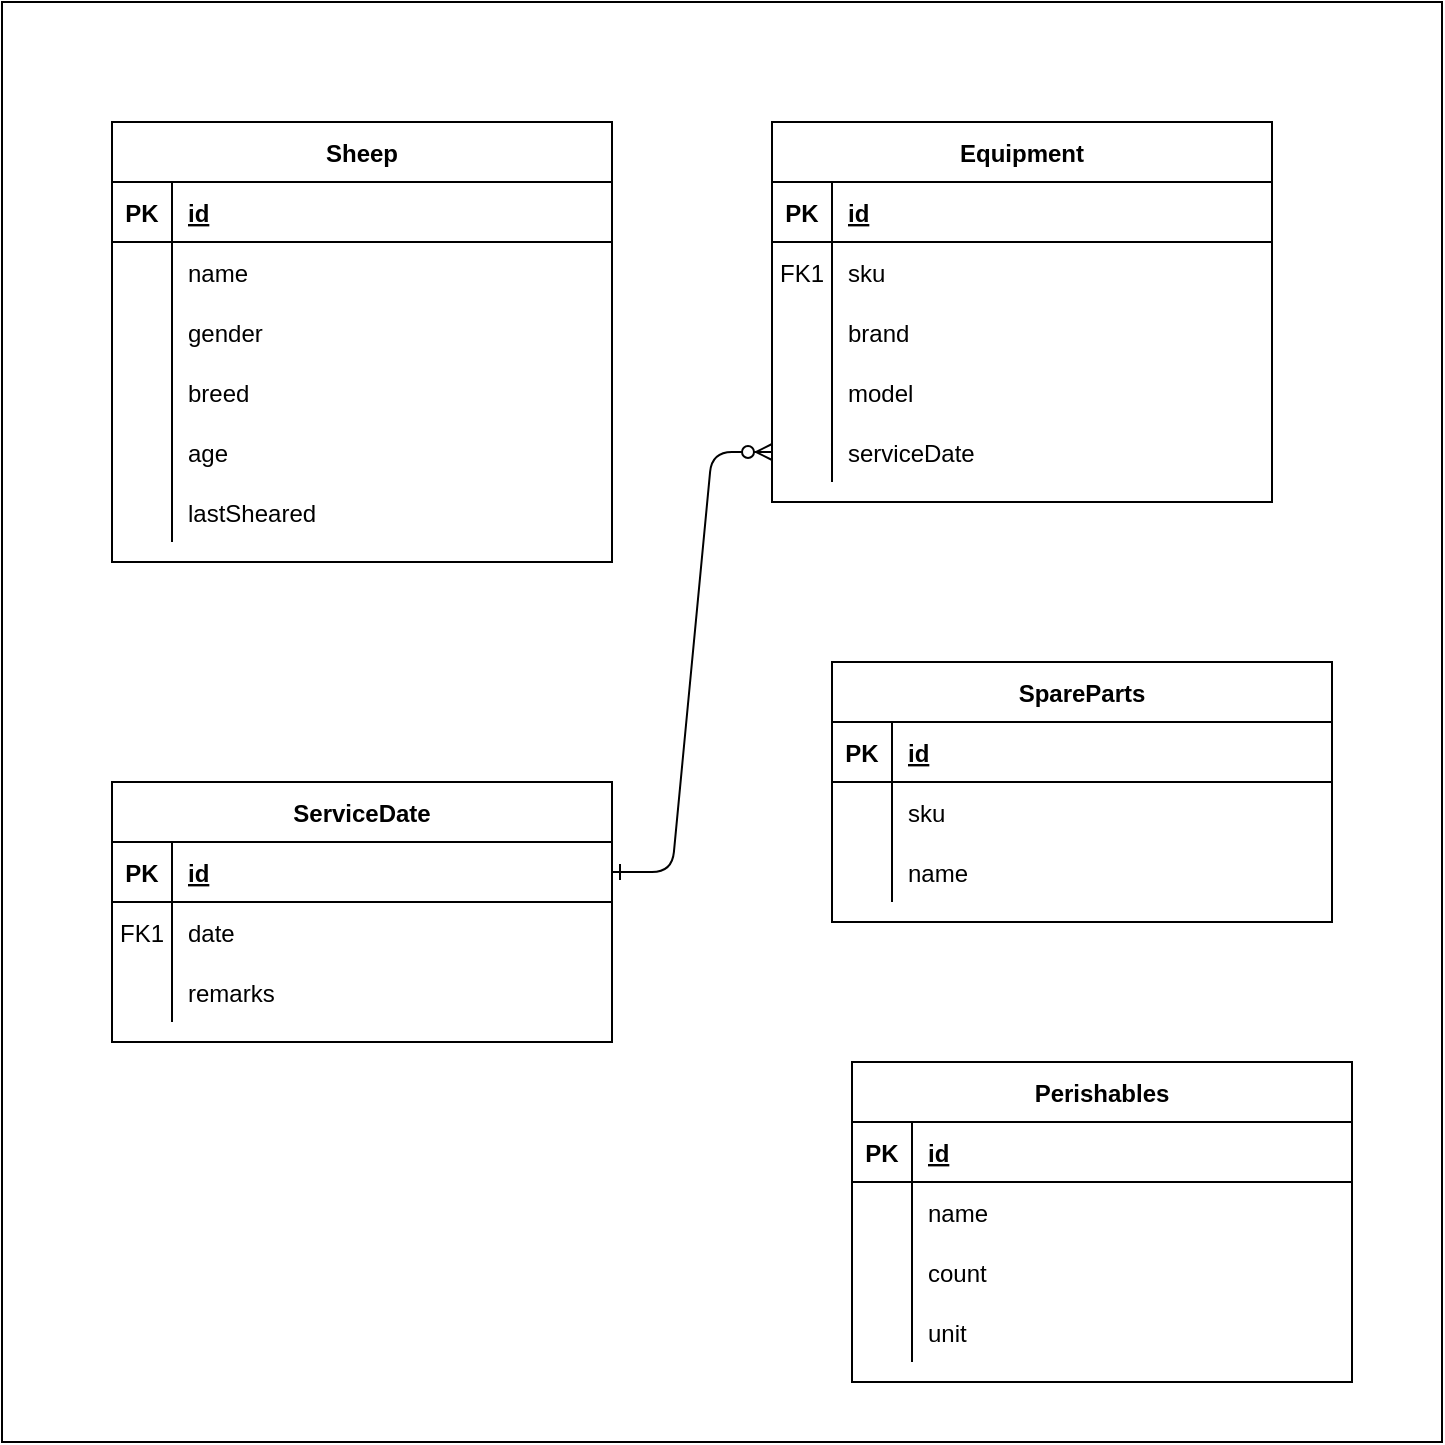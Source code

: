 <mxfile version="13.9.9" type="device"><diagram id="R2lEEEUBdFMjLlhIrx00" name="Page-1"><mxGraphModel dx="1106" dy="1003" grid="1" gridSize="10" guides="1" tooltips="1" connect="1" arrows="1" fold="1" page="1" pageScale="1" pageWidth="850" pageHeight="1100" math="0" shadow="0" extFonts="Permanent Marker^https://fonts.googleapis.com/css?family=Permanent+Marker"><root><mxCell id="0"/><mxCell id="1" parent="0"/><mxCell id="2" value="" style="whiteSpace=wrap;html=1;aspect=fixed;" parent="1" vertex="1"><mxGeometry x="65" y="60" width="720" height="720" as="geometry"/></mxCell><mxCell id="C-vyLk0tnHw3VtMMgP7b-2" value="Equipment" style="shape=table;startSize=30;container=1;collapsible=1;childLayout=tableLayout;fixedRows=1;rowLines=0;fontStyle=1;align=center;resizeLast=1;" parent="1" vertex="1"><mxGeometry x="450" y="120" width="250" height="190" as="geometry"/></mxCell><mxCell id="C-vyLk0tnHw3VtMMgP7b-3" value="" style="shape=partialRectangle;collapsible=0;dropTarget=0;pointerEvents=0;fillColor=none;points=[[0,0.5],[1,0.5]];portConstraint=eastwest;top=0;left=0;right=0;bottom=1;" parent="C-vyLk0tnHw3VtMMgP7b-2" vertex="1"><mxGeometry y="30" width="250" height="30" as="geometry"/></mxCell><mxCell id="C-vyLk0tnHw3VtMMgP7b-4" value="PK" style="shape=partialRectangle;overflow=hidden;connectable=0;fillColor=none;top=0;left=0;bottom=0;right=0;fontStyle=1;" parent="C-vyLk0tnHw3VtMMgP7b-3" vertex="1"><mxGeometry width="30" height="30" as="geometry"/></mxCell><mxCell id="C-vyLk0tnHw3VtMMgP7b-5" value="id" style="shape=partialRectangle;overflow=hidden;connectable=0;fillColor=none;top=0;left=0;bottom=0;right=0;align=left;spacingLeft=6;fontStyle=5;" parent="C-vyLk0tnHw3VtMMgP7b-3" vertex="1"><mxGeometry x="30" width="220" height="30" as="geometry"/></mxCell><mxCell id="C-vyLk0tnHw3VtMMgP7b-6" value="" style="shape=partialRectangle;collapsible=0;dropTarget=0;pointerEvents=0;fillColor=none;points=[[0,0.5],[1,0.5]];portConstraint=eastwest;top=0;left=0;right=0;bottom=0;" parent="C-vyLk0tnHw3VtMMgP7b-2" vertex="1"><mxGeometry y="60" width="250" height="30" as="geometry"/></mxCell><mxCell id="C-vyLk0tnHw3VtMMgP7b-7" value="FK1" style="shape=partialRectangle;overflow=hidden;connectable=0;fillColor=none;top=0;left=0;bottom=0;right=0;" parent="C-vyLk0tnHw3VtMMgP7b-6" vertex="1"><mxGeometry width="30" height="30" as="geometry"/></mxCell><mxCell id="C-vyLk0tnHw3VtMMgP7b-8" value="sku" style="shape=partialRectangle;overflow=hidden;connectable=0;fillColor=none;top=0;left=0;bottom=0;right=0;align=left;spacingLeft=6;" parent="C-vyLk0tnHw3VtMMgP7b-6" vertex="1"><mxGeometry x="30" width="220" height="30" as="geometry"/></mxCell><mxCell id="C-vyLk0tnHw3VtMMgP7b-9" value="" style="shape=partialRectangle;collapsible=0;dropTarget=0;pointerEvents=0;fillColor=none;points=[[0,0.5],[1,0.5]];portConstraint=eastwest;top=0;left=0;right=0;bottom=0;" parent="C-vyLk0tnHw3VtMMgP7b-2" vertex="1"><mxGeometry y="90" width="250" height="30" as="geometry"/></mxCell><mxCell id="C-vyLk0tnHw3VtMMgP7b-10" value="" style="shape=partialRectangle;overflow=hidden;connectable=0;fillColor=none;top=0;left=0;bottom=0;right=0;" parent="C-vyLk0tnHw3VtMMgP7b-9" vertex="1"><mxGeometry width="30" height="30" as="geometry"/></mxCell><mxCell id="C-vyLk0tnHw3VtMMgP7b-11" value="brand" style="shape=partialRectangle;overflow=hidden;connectable=0;fillColor=none;top=0;left=0;bottom=0;right=0;align=left;spacingLeft=6;" parent="C-vyLk0tnHw3VtMMgP7b-9" vertex="1"><mxGeometry x="30" width="220" height="30" as="geometry"/></mxCell><mxCell id="_XREJLRNNStJaTjzrhzi-14" style="shape=partialRectangle;collapsible=0;dropTarget=0;pointerEvents=0;fillColor=none;points=[[0,0.5],[1,0.5]];portConstraint=eastwest;top=0;left=0;right=0;bottom=0;" vertex="1" parent="C-vyLk0tnHw3VtMMgP7b-2"><mxGeometry y="120" width="250" height="30" as="geometry"/></mxCell><mxCell id="_XREJLRNNStJaTjzrhzi-15" style="shape=partialRectangle;overflow=hidden;connectable=0;fillColor=none;top=0;left=0;bottom=0;right=0;" vertex="1" parent="_XREJLRNNStJaTjzrhzi-14"><mxGeometry width="30" height="30" as="geometry"/></mxCell><mxCell id="_XREJLRNNStJaTjzrhzi-16" value="model" style="shape=partialRectangle;overflow=hidden;connectable=0;fillColor=none;top=0;left=0;bottom=0;right=0;align=left;spacingLeft=6;" vertex="1" parent="_XREJLRNNStJaTjzrhzi-14"><mxGeometry x="30" width="220" height="30" as="geometry"/></mxCell><mxCell id="_XREJLRNNStJaTjzrhzi-17" style="shape=partialRectangle;collapsible=0;dropTarget=0;pointerEvents=0;fillColor=none;points=[[0,0.5],[1,0.5]];portConstraint=eastwest;top=0;left=0;right=0;bottom=0;" vertex="1" parent="C-vyLk0tnHw3VtMMgP7b-2"><mxGeometry y="150" width="250" height="30" as="geometry"/></mxCell><mxCell id="_XREJLRNNStJaTjzrhzi-18" style="shape=partialRectangle;overflow=hidden;connectable=0;fillColor=none;top=0;left=0;bottom=0;right=0;" vertex="1" parent="_XREJLRNNStJaTjzrhzi-17"><mxGeometry width="30" height="30" as="geometry"/></mxCell><mxCell id="_XREJLRNNStJaTjzrhzi-19" value="serviceDate" style="shape=partialRectangle;overflow=hidden;connectable=0;fillColor=none;top=0;left=0;bottom=0;right=0;align=left;spacingLeft=6;" vertex="1" parent="_XREJLRNNStJaTjzrhzi-17"><mxGeometry x="30" width="220" height="30" as="geometry"/></mxCell><mxCell id="C-vyLk0tnHw3VtMMgP7b-13" value="SpareParts" style="shape=table;startSize=30;container=1;collapsible=1;childLayout=tableLayout;fixedRows=1;rowLines=0;fontStyle=1;align=center;resizeLast=1;" parent="1" vertex="1"><mxGeometry x="480" y="390" width="250" height="130" as="geometry"/></mxCell><mxCell id="C-vyLk0tnHw3VtMMgP7b-14" value="" style="shape=partialRectangle;collapsible=0;dropTarget=0;pointerEvents=0;fillColor=none;points=[[0,0.5],[1,0.5]];portConstraint=eastwest;top=0;left=0;right=0;bottom=1;" parent="C-vyLk0tnHw3VtMMgP7b-13" vertex="1"><mxGeometry y="30" width="250" height="30" as="geometry"/></mxCell><mxCell id="C-vyLk0tnHw3VtMMgP7b-15" value="PK" style="shape=partialRectangle;overflow=hidden;connectable=0;fillColor=none;top=0;left=0;bottom=0;right=0;fontStyle=1;" parent="C-vyLk0tnHw3VtMMgP7b-14" vertex="1"><mxGeometry width="30" height="30" as="geometry"/></mxCell><mxCell id="C-vyLk0tnHw3VtMMgP7b-16" value="id" style="shape=partialRectangle;overflow=hidden;connectable=0;fillColor=none;top=0;left=0;bottom=0;right=0;align=left;spacingLeft=6;fontStyle=5;" parent="C-vyLk0tnHw3VtMMgP7b-14" vertex="1"><mxGeometry x="30" width="220" height="30" as="geometry"/></mxCell><mxCell id="C-vyLk0tnHw3VtMMgP7b-17" value="" style="shape=partialRectangle;collapsible=0;dropTarget=0;pointerEvents=0;fillColor=none;points=[[0,0.5],[1,0.5]];portConstraint=eastwest;top=0;left=0;right=0;bottom=0;" parent="C-vyLk0tnHw3VtMMgP7b-13" vertex="1"><mxGeometry y="60" width="250" height="30" as="geometry"/></mxCell><mxCell id="C-vyLk0tnHw3VtMMgP7b-18" value="" style="shape=partialRectangle;overflow=hidden;connectable=0;fillColor=none;top=0;left=0;bottom=0;right=0;" parent="C-vyLk0tnHw3VtMMgP7b-17" vertex="1"><mxGeometry width="30" height="30" as="geometry"/></mxCell><mxCell id="C-vyLk0tnHw3VtMMgP7b-19" value="sku" style="shape=partialRectangle;overflow=hidden;connectable=0;fillColor=none;top=0;left=0;bottom=0;right=0;align=left;spacingLeft=6;" parent="C-vyLk0tnHw3VtMMgP7b-17" vertex="1"><mxGeometry x="30" width="220" height="30" as="geometry"/></mxCell><mxCell id="C-vyLk0tnHw3VtMMgP7b-20" value="" style="shape=partialRectangle;collapsible=0;dropTarget=0;pointerEvents=0;fillColor=none;points=[[0,0.5],[1,0.5]];portConstraint=eastwest;top=0;left=0;right=0;bottom=0;" parent="C-vyLk0tnHw3VtMMgP7b-13" vertex="1"><mxGeometry y="90" width="250" height="30" as="geometry"/></mxCell><mxCell id="C-vyLk0tnHw3VtMMgP7b-21" value="" style="shape=partialRectangle;overflow=hidden;connectable=0;fillColor=none;top=0;left=0;bottom=0;right=0;" parent="C-vyLk0tnHw3VtMMgP7b-20" vertex="1"><mxGeometry width="30" height="30" as="geometry"/></mxCell><mxCell id="C-vyLk0tnHw3VtMMgP7b-22" value="name" style="shape=partialRectangle;overflow=hidden;connectable=0;fillColor=none;top=0;left=0;bottom=0;right=0;align=left;spacingLeft=6;" parent="C-vyLk0tnHw3VtMMgP7b-20" vertex="1"><mxGeometry x="30" width="220" height="30" as="geometry"/></mxCell><mxCell id="C-vyLk0tnHw3VtMMgP7b-23" value="Sheep" style="shape=table;startSize=30;container=1;collapsible=1;childLayout=tableLayout;fixedRows=1;rowLines=0;fontStyle=1;align=center;resizeLast=1;" parent="1" vertex="1"><mxGeometry x="120" y="120" width="250" height="220" as="geometry"/></mxCell><mxCell id="C-vyLk0tnHw3VtMMgP7b-24" value="" style="shape=partialRectangle;collapsible=0;dropTarget=0;pointerEvents=0;fillColor=none;points=[[0,0.5],[1,0.5]];portConstraint=eastwest;top=0;left=0;right=0;bottom=1;" parent="C-vyLk0tnHw3VtMMgP7b-23" vertex="1"><mxGeometry y="30" width="250" height="30" as="geometry"/></mxCell><mxCell id="C-vyLk0tnHw3VtMMgP7b-25" value="PK" style="shape=partialRectangle;overflow=hidden;connectable=0;fillColor=none;top=0;left=0;bottom=0;right=0;fontStyle=1;" parent="C-vyLk0tnHw3VtMMgP7b-24" vertex="1"><mxGeometry width="30" height="30" as="geometry"/></mxCell><mxCell id="C-vyLk0tnHw3VtMMgP7b-26" value="id" style="shape=partialRectangle;overflow=hidden;connectable=0;fillColor=none;top=0;left=0;bottom=0;right=0;align=left;spacingLeft=6;fontStyle=5;" parent="C-vyLk0tnHw3VtMMgP7b-24" vertex="1"><mxGeometry x="30" width="220" height="30" as="geometry"/></mxCell><mxCell id="C-vyLk0tnHw3VtMMgP7b-27" value="" style="shape=partialRectangle;collapsible=0;dropTarget=0;pointerEvents=0;fillColor=none;points=[[0,0.5],[1,0.5]];portConstraint=eastwest;top=0;left=0;right=0;bottom=0;" parent="C-vyLk0tnHw3VtMMgP7b-23" vertex="1"><mxGeometry y="60" width="250" height="30" as="geometry"/></mxCell><mxCell id="C-vyLk0tnHw3VtMMgP7b-28" value="" style="shape=partialRectangle;overflow=hidden;connectable=0;fillColor=none;top=0;left=0;bottom=0;right=0;" parent="C-vyLk0tnHw3VtMMgP7b-27" vertex="1"><mxGeometry width="30" height="30" as="geometry"/></mxCell><mxCell id="C-vyLk0tnHw3VtMMgP7b-29" value="name" style="shape=partialRectangle;overflow=hidden;connectable=0;fillColor=none;top=0;left=0;bottom=0;right=0;align=left;spacingLeft=6;" parent="C-vyLk0tnHw3VtMMgP7b-27" vertex="1"><mxGeometry x="30" width="220" height="30" as="geometry"/></mxCell><mxCell id="_XREJLRNNStJaTjzrhzi-2" style="shape=partialRectangle;collapsible=0;dropTarget=0;pointerEvents=0;fillColor=none;points=[[0,0.5],[1,0.5]];portConstraint=eastwest;top=0;left=0;right=0;bottom=0;" vertex="1" parent="C-vyLk0tnHw3VtMMgP7b-23"><mxGeometry y="90" width="250" height="30" as="geometry"/></mxCell><mxCell id="_XREJLRNNStJaTjzrhzi-3" style="shape=partialRectangle;overflow=hidden;connectable=0;fillColor=none;top=0;left=0;bottom=0;right=0;" vertex="1" parent="_XREJLRNNStJaTjzrhzi-2"><mxGeometry width="30" height="30" as="geometry"/></mxCell><mxCell id="_XREJLRNNStJaTjzrhzi-4" value="gender" style="shape=partialRectangle;overflow=hidden;connectable=0;fillColor=none;top=0;left=0;bottom=0;right=0;align=left;spacingLeft=6;" vertex="1" parent="_XREJLRNNStJaTjzrhzi-2"><mxGeometry x="30" width="220" height="30" as="geometry"/></mxCell><mxCell id="_XREJLRNNStJaTjzrhzi-5" style="shape=partialRectangle;collapsible=0;dropTarget=0;pointerEvents=0;fillColor=none;points=[[0,0.5],[1,0.5]];portConstraint=eastwest;top=0;left=0;right=0;bottom=0;" vertex="1" parent="C-vyLk0tnHw3VtMMgP7b-23"><mxGeometry y="120" width="250" height="30" as="geometry"/></mxCell><mxCell id="_XREJLRNNStJaTjzrhzi-6" style="shape=partialRectangle;overflow=hidden;connectable=0;fillColor=none;top=0;left=0;bottom=0;right=0;" vertex="1" parent="_XREJLRNNStJaTjzrhzi-5"><mxGeometry width="30" height="30" as="geometry"/></mxCell><mxCell id="_XREJLRNNStJaTjzrhzi-7" value="breed" style="shape=partialRectangle;overflow=hidden;connectable=0;fillColor=none;top=0;left=0;bottom=0;right=0;align=left;spacingLeft=6;" vertex="1" parent="_XREJLRNNStJaTjzrhzi-5"><mxGeometry x="30" width="220" height="30" as="geometry"/></mxCell><mxCell id="_XREJLRNNStJaTjzrhzi-8" style="shape=partialRectangle;collapsible=0;dropTarget=0;pointerEvents=0;fillColor=none;points=[[0,0.5],[1,0.5]];portConstraint=eastwest;top=0;left=0;right=0;bottom=0;" vertex="1" parent="C-vyLk0tnHw3VtMMgP7b-23"><mxGeometry y="150" width="250" height="30" as="geometry"/></mxCell><mxCell id="_XREJLRNNStJaTjzrhzi-9" style="shape=partialRectangle;overflow=hidden;connectable=0;fillColor=none;top=0;left=0;bottom=0;right=0;" vertex="1" parent="_XREJLRNNStJaTjzrhzi-8"><mxGeometry width="30" height="30" as="geometry"/></mxCell><mxCell id="_XREJLRNNStJaTjzrhzi-10" value="age" style="shape=partialRectangle;overflow=hidden;connectable=0;fillColor=none;top=0;left=0;bottom=0;right=0;align=left;spacingLeft=6;" vertex="1" parent="_XREJLRNNStJaTjzrhzi-8"><mxGeometry x="30" width="220" height="30" as="geometry"/></mxCell><mxCell id="_XREJLRNNStJaTjzrhzi-11" style="shape=partialRectangle;collapsible=0;dropTarget=0;pointerEvents=0;fillColor=none;points=[[0,0.5],[1,0.5]];portConstraint=eastwest;top=0;left=0;right=0;bottom=0;" vertex="1" parent="C-vyLk0tnHw3VtMMgP7b-23"><mxGeometry y="180" width="250" height="30" as="geometry"/></mxCell><mxCell id="_XREJLRNNStJaTjzrhzi-12" style="shape=partialRectangle;overflow=hidden;connectable=0;fillColor=none;top=0;left=0;bottom=0;right=0;" vertex="1" parent="_XREJLRNNStJaTjzrhzi-11"><mxGeometry width="30" height="30" as="geometry"/></mxCell><mxCell id="_XREJLRNNStJaTjzrhzi-13" value="lastSheared" style="shape=partialRectangle;overflow=hidden;connectable=0;fillColor=none;top=0;left=0;bottom=0;right=0;align=left;spacingLeft=6;" vertex="1" parent="_XREJLRNNStJaTjzrhzi-11"><mxGeometry x="30" width="220" height="30" as="geometry"/></mxCell><mxCell id="7YcZkxFLqVBwyxtasIlt-1" value="Perishables" style="shape=table;startSize=30;container=1;collapsible=1;childLayout=tableLayout;fixedRows=1;rowLines=0;fontStyle=1;align=center;resizeLast=1;" parent="1" vertex="1"><mxGeometry x="490" y="590" width="250" height="160" as="geometry"/></mxCell><mxCell id="7YcZkxFLqVBwyxtasIlt-2" value="" style="shape=partialRectangle;collapsible=0;dropTarget=0;pointerEvents=0;fillColor=none;points=[[0,0.5],[1,0.5]];portConstraint=eastwest;top=0;left=0;right=0;bottom=1;" parent="7YcZkxFLqVBwyxtasIlt-1" vertex="1"><mxGeometry y="30" width="250" height="30" as="geometry"/></mxCell><mxCell id="7YcZkxFLqVBwyxtasIlt-3" value="PK" style="shape=partialRectangle;overflow=hidden;connectable=0;fillColor=none;top=0;left=0;bottom=0;right=0;fontStyle=1;" parent="7YcZkxFLqVBwyxtasIlt-2" vertex="1"><mxGeometry width="30" height="30" as="geometry"/></mxCell><mxCell id="7YcZkxFLqVBwyxtasIlt-4" value="id" style="shape=partialRectangle;overflow=hidden;connectable=0;fillColor=none;top=0;left=0;bottom=0;right=0;align=left;spacingLeft=6;fontStyle=5;" parent="7YcZkxFLqVBwyxtasIlt-2" vertex="1"><mxGeometry x="30" width="220" height="30" as="geometry"/></mxCell><mxCell id="7YcZkxFLqVBwyxtasIlt-5" value="" style="shape=partialRectangle;collapsible=0;dropTarget=0;pointerEvents=0;fillColor=none;points=[[0,0.5],[1,0.5]];portConstraint=eastwest;top=0;left=0;right=0;bottom=0;" parent="7YcZkxFLqVBwyxtasIlt-1" vertex="1"><mxGeometry y="60" width="250" height="30" as="geometry"/></mxCell><mxCell id="7YcZkxFLqVBwyxtasIlt-6" value="" style="shape=partialRectangle;overflow=hidden;connectable=0;fillColor=none;top=0;left=0;bottom=0;right=0;" parent="7YcZkxFLqVBwyxtasIlt-5" vertex="1"><mxGeometry width="30" height="30" as="geometry"/></mxCell><mxCell id="7YcZkxFLqVBwyxtasIlt-7" value="name" style="shape=partialRectangle;overflow=hidden;connectable=0;fillColor=none;top=0;left=0;bottom=0;right=0;align=left;spacingLeft=6;" parent="7YcZkxFLqVBwyxtasIlt-5" vertex="1"><mxGeometry x="30" width="220" height="30" as="geometry"/></mxCell><mxCell id="7YcZkxFLqVBwyxtasIlt-8" value="" style="shape=partialRectangle;collapsible=0;dropTarget=0;pointerEvents=0;fillColor=none;points=[[0,0.5],[1,0.5]];portConstraint=eastwest;top=0;left=0;right=0;bottom=0;" parent="7YcZkxFLqVBwyxtasIlt-1" vertex="1"><mxGeometry y="90" width="250" height="30" as="geometry"/></mxCell><mxCell id="7YcZkxFLqVBwyxtasIlt-9" value="" style="shape=partialRectangle;overflow=hidden;connectable=0;fillColor=none;top=0;left=0;bottom=0;right=0;" parent="7YcZkxFLqVBwyxtasIlt-8" vertex="1"><mxGeometry width="30" height="30" as="geometry"/></mxCell><mxCell id="7YcZkxFLqVBwyxtasIlt-10" value="count" style="shape=partialRectangle;overflow=hidden;connectable=0;fillColor=none;top=0;left=0;bottom=0;right=0;align=left;spacingLeft=6;" parent="7YcZkxFLqVBwyxtasIlt-8" vertex="1"><mxGeometry x="30" width="220" height="30" as="geometry"/></mxCell><mxCell id="_XREJLRNNStJaTjzrhzi-31" style="shape=partialRectangle;collapsible=0;dropTarget=0;pointerEvents=0;fillColor=none;points=[[0,0.5],[1,0.5]];portConstraint=eastwest;top=0;left=0;right=0;bottom=0;" vertex="1" parent="7YcZkxFLqVBwyxtasIlt-1"><mxGeometry y="120" width="250" height="30" as="geometry"/></mxCell><mxCell id="_XREJLRNNStJaTjzrhzi-32" style="shape=partialRectangle;overflow=hidden;connectable=0;fillColor=none;top=0;left=0;bottom=0;right=0;" vertex="1" parent="_XREJLRNNStJaTjzrhzi-31"><mxGeometry width="30" height="30" as="geometry"/></mxCell><mxCell id="_XREJLRNNStJaTjzrhzi-33" value="unit" style="shape=partialRectangle;overflow=hidden;connectable=0;fillColor=none;top=0;left=0;bottom=0;right=0;align=left;spacingLeft=6;" vertex="1" parent="_XREJLRNNStJaTjzrhzi-31"><mxGeometry x="30" width="220" height="30" as="geometry"/></mxCell><mxCell id="_XREJLRNNStJaTjzrhzi-20" value="ServiceDate" style="shape=table;startSize=30;container=1;collapsible=1;childLayout=tableLayout;fixedRows=1;rowLines=0;fontStyle=1;align=center;resizeLast=1;" vertex="1" parent="1"><mxGeometry x="120" y="450" width="250" height="130" as="geometry"/></mxCell><mxCell id="_XREJLRNNStJaTjzrhzi-21" value="" style="shape=partialRectangle;collapsible=0;dropTarget=0;pointerEvents=0;fillColor=none;points=[[0,0.5],[1,0.5]];portConstraint=eastwest;top=0;left=0;right=0;bottom=1;" vertex="1" parent="_XREJLRNNStJaTjzrhzi-20"><mxGeometry y="30" width="250" height="30" as="geometry"/></mxCell><mxCell id="_XREJLRNNStJaTjzrhzi-22" value="PK" style="shape=partialRectangle;overflow=hidden;connectable=0;fillColor=none;top=0;left=0;bottom=0;right=0;fontStyle=1;" vertex="1" parent="_XREJLRNNStJaTjzrhzi-21"><mxGeometry width="30" height="30" as="geometry"/></mxCell><mxCell id="_XREJLRNNStJaTjzrhzi-23" value="id" style="shape=partialRectangle;overflow=hidden;connectable=0;fillColor=none;top=0;left=0;bottom=0;right=0;align=left;spacingLeft=6;fontStyle=5;" vertex="1" parent="_XREJLRNNStJaTjzrhzi-21"><mxGeometry x="30" width="220" height="30" as="geometry"/></mxCell><mxCell id="_XREJLRNNStJaTjzrhzi-24" value="" style="shape=partialRectangle;collapsible=0;dropTarget=0;pointerEvents=0;fillColor=none;points=[[0,0.5],[1,0.5]];portConstraint=eastwest;top=0;left=0;right=0;bottom=0;" vertex="1" parent="_XREJLRNNStJaTjzrhzi-20"><mxGeometry y="60" width="250" height="30" as="geometry"/></mxCell><mxCell id="_XREJLRNNStJaTjzrhzi-25" value="FK1" style="shape=partialRectangle;overflow=hidden;connectable=0;fillColor=none;top=0;left=0;bottom=0;right=0;" vertex="1" parent="_XREJLRNNStJaTjzrhzi-24"><mxGeometry width="30" height="30" as="geometry"/></mxCell><mxCell id="_XREJLRNNStJaTjzrhzi-26" value="date" style="shape=partialRectangle;overflow=hidden;connectable=0;fillColor=none;top=0;left=0;bottom=0;right=0;align=left;spacingLeft=6;" vertex="1" parent="_XREJLRNNStJaTjzrhzi-24"><mxGeometry x="30" width="220" height="30" as="geometry"/></mxCell><mxCell id="_XREJLRNNStJaTjzrhzi-27" value="" style="shape=partialRectangle;collapsible=0;dropTarget=0;pointerEvents=0;fillColor=none;points=[[0,0.5],[1,0.5]];portConstraint=eastwest;top=0;left=0;right=0;bottom=0;" vertex="1" parent="_XREJLRNNStJaTjzrhzi-20"><mxGeometry y="90" width="250" height="30" as="geometry"/></mxCell><mxCell id="_XREJLRNNStJaTjzrhzi-28" value="" style="shape=partialRectangle;overflow=hidden;connectable=0;fillColor=none;top=0;left=0;bottom=0;right=0;" vertex="1" parent="_XREJLRNNStJaTjzrhzi-27"><mxGeometry width="30" height="30" as="geometry"/></mxCell><mxCell id="_XREJLRNNStJaTjzrhzi-29" value="remarks" style="shape=partialRectangle;overflow=hidden;connectable=0;fillColor=none;top=0;left=0;bottom=0;right=0;align=left;spacingLeft=6;" vertex="1" parent="_XREJLRNNStJaTjzrhzi-27"><mxGeometry x="30" width="220" height="30" as="geometry"/></mxCell><mxCell id="_XREJLRNNStJaTjzrhzi-30" value="" style="edgeStyle=entityRelationEdgeStyle;endArrow=ERzeroToMany;startArrow=ERone;endFill=1;startFill=0;" edge="1" parent="1" source="_XREJLRNNStJaTjzrhzi-21" target="_XREJLRNNStJaTjzrhzi-17"><mxGeometry width="100" height="100" relative="1" as="geometry"><mxPoint x="380" y="175" as="sourcePoint"/><mxPoint x="460" y="205" as="targetPoint"/></mxGeometry></mxCell></root></mxGraphModel></diagram></mxfile>